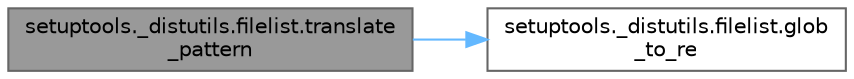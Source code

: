 digraph "setuptools._distutils.filelist.translate_pattern"
{
 // LATEX_PDF_SIZE
  bgcolor="transparent";
  edge [fontname=Helvetica,fontsize=10,labelfontname=Helvetica,labelfontsize=10];
  node [fontname=Helvetica,fontsize=10,shape=box,height=0.2,width=0.4];
  rankdir="LR";
  Node1 [id="Node000001",label="setuptools._distutils.filelist.translate\l_pattern",height=0.2,width=0.4,color="gray40", fillcolor="grey60", style="filled", fontcolor="black",tooltip=" "];
  Node1 -> Node2 [id="edge1_Node000001_Node000002",color="steelblue1",style="solid",tooltip=" "];
  Node2 [id="Node000002",label="setuptools._distutils.filelist.glob\l_to_re",height=0.2,width=0.4,color="grey40", fillcolor="white", style="filled",URL="$namespacesetuptools_1_1__distutils_1_1filelist.html#a863de85d22594f824e7d6874016a0100",tooltip=" "];
}
